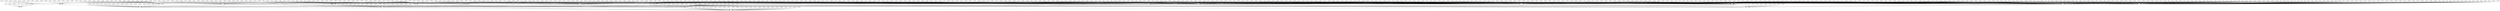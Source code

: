 digraph G {
	B_1 -> A_1;
	B_2 -> A_1;
	B_3 -> A_1;
	B_4 -> A_1;
	C_1 -> B_1;
	C_2 -> B_1;
	C_3 -> A_1;
	C_4 -> B_1;
	C_4 -> B_2;
	C_5 -> B_1;
	C_5 -> B_3;
	C_6 -> B_3;
	C_7 -> B_2;
	C_7 -> B_3;
	C_8 -> B_1;
	C_9 -> B_2;
	C_10 -> B_1;
	C_10 -> B_4;
	C_11 -> B_2;
	C_11 -> B_4;
	C_12 -> A_1;
	C_14 -> A_1;
	C_15 -> A_1;
	C_16 -> B_3;
	C_17 -> B_3;
	C_18 -> B_3;
	C_18 -> B_4;
	C_19 -> B_4;
	C_19 -> A_2;
	C_20 -> A_2;
	C_22 -> A_2;
	C_23 -> A_2;
	D_1 -> C_1;
	D_2 -> C_1;
	D_2 -> C_2;
	D_3 -> B_1;
	D_4 -> B_2;
	D_4 -> C_2;
	D_5 -> B_2;
	D_6 -> C_1;
	D_6 -> C_2;
	D_7 -> B_1;
	D_7 -> C_3;
	D_8 -> B_1;
	D_9 -> C_1;
	D_9 -> C_5;
	D_10 -> C_5;
	D_11 -> C_2;
	D_11 -> C_5;
	D_12 -> B_3;
	D_13 -> B_3;
	D_13 -> C_3;
	D_14 -> C_2;
	D_15 -> C_1;
	D_15 -> C_8;
	D_16 -> C_2;
	D_16 -> C_8;
	D_17 -> C_2;
	D_18 -> C_1;
	D_18 -> C_8;
	D_19 -> C_2;
	D_19 -> C_8;
	D_20 -> C_1;
	D_20 -> C_4;
	D_21 -> C_2;
	D_21 -> C_4;
	D_22 -> B_2;
	D_22 -> C_3;
	D_23 -> C_1;
	D_23 -> C_10;
	D_24 -> C_2;
	D_24 -> C_10;
	D_25 -> B_4;
	D_25 -> C_3;
	D_26 -> C_2;
	D_26 -> C_4;
	D_27 -> C_2;
	D_27 -> C_5;
	D_28 -> C_5;
	D_29 -> C_4;
	D_29 -> C_5;
	D_30 -> C_2;
	D_30 -> C_8;
	D_31 -> C_4;
	D_31 -> C_8;
	D_32 -> C_2;
	D_32 -> C_8;
	D_33 -> C_4;
	D_33 -> C_8;
	D_34 -> C_4;
	D_35 -> C_2;
	D_35 -> C_10;
	D_36 -> C_4;
	D_36 -> C_10;
	D_37 -> B_2;
	D_38 -> B_2;
	D_39 -> B_1;
	D_39 -> C_12;
	D_40 -> B_2;
	D_40 -> C_12;
	D_41 -> A_1;
	D_42 -> B_1;
	D_43 -> B_1;
	D_44 -> B_1;
	D_44 -> C_14;
	D_45 -> B_2;
	D_45 -> C_14;
	D_46 -> B_1;
	D_46 -> C_15;
	D_47 -> B_2;
	D_47 -> C_15;
	D_48 -> B_2;
	D_49 -> B_1;
	D_50 -> C_5;
	D_51 -> C_5;
	D_52 -> C_5;
	D_52 -> C_8;
	D_53 -> B_3;
	D_53 -> C_8;
	D_54 -> C_5;
	D_54 -> C_8;
	D_55 -> C_8;
	D_56 -> C_5;
	D_57 -> C_5;
	D_57 -> C_10;
	D_58 -> C_8;
	D_58 -> C_10;
	D_59 -> B_3;
	D_60 -> A_1;
	D_61 -> B_3;
	D_62 -> B_3;
	D_63 -> A_1;
	D_64 -> C_8;
	D_65 -> C_8;
	D_65 -> C_10;
	D_66 -> C_10;
	D_67 -> B_4;
	D_68 -> B_4;
	D_69 -> A_1;
	D_70 -> B_4;
	D_71 -> B_2;
	D_72 -> B_2;
	D_72 -> B_3;
	D_72 -> B_4;
	D_73 -> B_3;
	D_74 -> B_3;
	D_75 -> B_3;
	D_76 -> B_4;
	D_77 -> B_4;
	D_78 -> B_4;
	D_79 -> B_4;
	D_80 -> B_2;
	D_81 -> B_2;
	D_82 -> B_3;
	D_82 -> C_12;
	D_83 -> B_4;
	D_83 -> C_12;
	D_84 -> B_3;
	D_84 -> C_14;
	D_85 -> B_4;
	D_85 -> C_14;
	D_86 -> B_3;
	D_86 -> C_15;
	D_87 -> B_4;
	D_87 -> C_15;
	E_1 -> C_1;
	E_2 -> C_1;
	E_2 -> C_2;
	E_3 -> C_1;
	E_4 -> C_1;
	E_4 -> C_2;
	E_5 -> C_2;
	E_6 -> C_2;
	E_7 -> A_1;
	E_8 -> C_1;
	E_8 -> C_2;
	E_9 -> C_1;
	E_9 -> C_2;
	E_10 -> C_1;
	E_10 -> C_2;
	E_11 -> C_1;
	E_12 -> C_1;
	E_13 -> C_1;
	E_13 -> C_2;
	E_13 -> C_4;
	E_14 -> C_2;
	E_14 -> C_4;
	E_15 -> C_2;
	E_16 -> C_4;
	E_17 -> C_4;
	E_18 -> C_1;
	E_18 -> C_5;
	E_19 -> C_1;
	E_19 -> C_5;
	E_20 -> C_5;
	E_20 -> C_6;
	E_21 -> C_1;
	E_21 -> C_2;
	E_21 -> C_5;
	E_22 -> C_5;
	E_23 -> C_5;
	E_24 -> C_2;
	E_24 -> C_5;
	E_25 -> C_6;
	E_26 -> C_5;
	E_27 -> C_2;
	E_27 -> C_5;
	E_27 -> C_7;
	E_28 -> C_6;
	E_28 -> C_7;
	E_29 -> C_7;
	E_30 -> C_7;
	E_31 -> C_1;
	E_31 -> C_2;
	E_32 -> C_2;
	E_33 -> C_1;
	E_33 -> C_8;
	E_34 -> C_1;
	E_34 -> C_2;
	E_34 -> C_8;
	E_35 -> C_8;
	E_36 -> C_1;
	E_36 -> C_2;
	E_37 -> C_1;
	E_37 -> C_2;
	E_38 -> B_2;
	E_38 -> C_2;
	E_39 -> C_1;
	E_39 -> C_8;
	E_40 -> C_1;
	E_40 -> C_2;
	E_40 -> C_8;
	E_41 -> C_1;
	E_41 -> C_2;
	E_41 -> C_8;
	E_42 -> B_2;
	E_42 -> C_2;
	E_42 -> C_8;
	E_43 -> C_1;
	E_43 -> C_2;
	E_44 -> C_1;
	E_44 -> C_2;
	E_45 -> C_2;
	E_46 -> C_1;
	E_46 -> C_8;
	E_47 -> C_1;
	E_47 -> C_2;
	E_47 -> C_8;
	E_48 -> C_8;
	E_49 -> C_1;
	E_49 -> C_4;
	E_50 -> C_1;
	E_50 -> C_2;
	E_50 -> C_4;
	E_51 -> C_4;
	E_52 -> C_2;
	E_52 -> C_4;
	E_52 -> C_9;
	E_53 -> C_9;
	E_54 -> C_1;
	E_54 -> C_10;
	E_55 -> C_1;
	E_55 -> C_2;
	E_55 -> C_10;
	E_56 -> C_10;
	E_57 -> C_2;
	E_57 -> C_10;
	E_57 -> C_11;
	E_58 -> C_11;
	E_59 -> C_1;
	E_59 -> C_2;
	E_60 -> C_1;
	E_60 -> C_2;
	E_60 -> C_5;
	E_61 -> C_1;
	E_61 -> C_5;
	E_62 -> C_1;
	E_62 -> C_2;
	E_62 -> C_5;
	E_63 -> C_2;
	E_64 -> C_1;
	E_64 -> C_2;
	E_64 -> C_8;
	E_65 -> C_1;
	E_65 -> C_2;
	E_65 -> C_8;
	E_66 -> C_8;
	E_67 -> C_1;
	E_67 -> C_2;
	E_67 -> C_8;
	E_68 -> C_1;
	E_68 -> C_2;
	E_68 -> C_8;
	E_69 -> C_1;
	E_69 -> C_2;
	E_70 -> C_1;
	E_70 -> C_2;
	E_70 -> C_8;
	E_71 -> C_1;
	E_71 -> C_2;
	E_71 -> C_8;
	E_72 -> C_1;
	E_72 -> C_2;
	E_73 -> C_1;
	E_73 -> C_2;
	E_73 -> C_8;
	E_74 -> C_1;
	E_74 -> C_2;
	E_74 -> C_8;
	E_75 -> C_1;
	E_75 -> C_2;
	E_76 -> C_2;
	E_77 -> C_1;
	E_77 -> C_2;
	E_77 -> C_8;
	E_78 -> C_2;
	E_78 -> C_8;
	E_79 -> C_1;
	E_79 -> C_2;
	E_79 -> C_8;
	E_80 -> C_1;
	E_80 -> C_2;
	E_81 -> C_1;
	E_81 -> C_2;
	E_81 -> C_8;
	E_82 -> C_1;
	E_82 -> C_2;
	E_82 -> C_8;
	E_83 -> C_1;
	E_83 -> C_2;
	E_83 -> C_4;
	E_84 -> C_1;
	E_84 -> C_2;
	E_84 -> C_4;
	E_85 -> C_1;
	E_85 -> C_2;
	E_85 -> C_10;
	E_86 -> C_1;
	E_86 -> C_2;
	E_86 -> C_10;
	E_87 -> C_2;
	E_88 -> C_2;
	E_89 -> C_1;
	E_89 -> C_3;
	E_90 -> C_2;
	E_90 -> C_3;
	E_91 -> C_1;
	E_92 -> C_2;
	E_93 -> C_5;
	E_94 -> C_3;
	E_94 -> C_5;
	E_95 -> C_5;
	E_96 -> C_8;
	E_97 -> C_3;
	E_97 -> C_8;
	E_98 -> C_8;
	E_99 -> C_2;
	E_100 -> C_2;
	E_100 -> C_3;
	E_101 -> C_2;
	E_102 -> C_8;
	E_103 -> C_3;
	E_103 -> C_8;
	E_104 -> C_8;
	E_105 -> C_4;
	E_106 -> C_3;
	E_106 -> C_4;
	E_107 -> C_4;
	E_108 -> C_10;
	E_109 -> C_3;
	E_109 -> C_10;
	E_110 -> C_10;
	E_111 -> C_1;
	E_111 -> C_12;
	E_112 -> C_12;
	E_113 -> C_2;
	E_113 -> C_12;
	E_114 -> C_3;
	E_114 -> C_12;
	E_115 -> B_1;
	E_116 -> A_1;
	E_117 -> C_1;
	E_118 -> C_2;
	E_119 -> C_1;
	E_120 -> C_2;
	E_121 -> C_1;
	E_122 -> C_2;
	E_123 -> C_1;
	E_124 -> C_2;
	E_125 -> C_2;
	E_126 -> C_1;
	E_127 -> C_3;
	E_128 -> C_1;
	E_128 -> C_14;
	E_129 -> C_2;
	E_129 -> C_14;
	E_130 -> C_3;
	E_130 -> C_14;
	E_131 -> C_1;
	E_131 -> C_15;
	E_132 -> C_2;
	E_132 -> C_15;
	E_133 -> C_3;
	E_133 -> C_15;
	E_134 -> C_1;
	E_135 -> C_2;
	E_136 -> C_1;
	E_137 -> C_2;
	E_138 -> B_1;
	E_139 -> C_1;
	E_139 -> C_2;
	E_139 -> C_4;
	E_140 -> C_1;
	E_140 -> C_2;
	E_140 -> C_5;
	E_141 -> C_2;
	E_141 -> C_5;
	E_142 -> C_1;
	E_142 -> C_5;
	E_143 -> C_5;
	E_144 -> C_2;
	E_144 -> C_5;
	E_145 -> C_5;
	E_146 -> C_2;
	E_146 -> C_5;
	E_147 -> C_1;
	E_147 -> C_4;
	E_147 -> C_5;
	E_148 -> C_4;
	E_148 -> C_5;
	E_149 -> C_2;
	E_149 -> C_4;
	E_149 -> C_5;
	E_150 -> C_1;
	E_150 -> C_2;
	E_150 -> C_8;
	E_151 -> C_1;
	E_151 -> C_4;
	E_151 -> C_8;
	E_152 -> C_2;
	E_152 -> C_4;
	E_153 -> C_1;
	E_153 -> C_2;
	E_153 -> C_8;
	E_154 -> C_2;
	E_154 -> C_8;
	E_155 -> C_1;
	E_155 -> C_4;
	E_155 -> C_8;
	E_156 -> C_2;
	E_156 -> C_4;
	E_156 -> C_8;
	E_157 -> C_2;
	E_158 -> C_2;
	E_158 -> C_4;
	E_159 -> C_1;
	E_159 -> C_2;
	E_159 -> C_8;
	E_160 -> C_1;
	E_160 -> C_4;
	E_160 -> C_8;
	E_161 -> C_2;
	E_161 -> C_8;
	E_162 -> C_2;
	E_162 -> C_4;
	E_162 -> C_8;
	E_163 -> C_1;
	E_163 -> C_2;
	E_163 -> C_8;
	E_164 -> C_1;
	E_164 -> C_4;
	E_164 -> C_8;
	E_165 -> C_1;
	E_165 -> C_4;
	E_166 -> C_2;
	E_166 -> C_4;
	E_167 -> C_1;
	E_167 -> C_2;
	E_167 -> C_10;
	E_168 -> C_2;
	E_168 -> C_10;
	E_169 -> C_1;
	E_169 -> C_4;
	E_169 -> C_10;
	E_170 -> C_2;
	E_170 -> C_4;
	E_170 -> C_10;
	E_171 -> C_2;
	E_172 -> C_2;
	E_173 -> C_2;
	E_173 -> C_12;
	E_174 -> C_4;
	E_174 -> C_12;
	E_175 -> A_1;
	E_176 -> B_2;
	E_177 -> C_2;
	E_178 -> C_4;
	E_179 -> C_2;
	E_180 -> C_4;
	E_181 -> C_2;
	E_182 -> C_4;
	E_183 -> C_2;
	E_184 -> C_4;
	E_185 -> C_2;
	E_185 -> C_14;
	E_186 -> C_4;
	E_186 -> C_14;
	E_187 -> C_2;
	E_187 -> C_15;
	E_188 -> C_4;
	E_188 -> C_15;
	E_189 -> C_2;
	E_190 -> C_4;
	E_191 -> C_2;
	E_192 -> C_4;
	E_193 -> C_4;
	E_194 -> B_2;
	E_195 -> C_4;
	E_196 -> C_4;
	E_197 -> C_4;
	E_198 -> C_4;
	E_199 -> C_1;
	E_199 -> C_5;
	E_200 -> C_1;
	E_200 -> C_5;
	E_201 -> C_5;
	E_202 -> C_5;
	E_203 -> C_1;
	E_203 -> C_5;
	E_203 -> C_8;
	E_204 -> C_5;
	E_205 -> C_5;
	E_205 -> C_8;
	E_206 -> C_2;
	E_206 -> C_5;
	E_207 -> C_2;
	E_207 -> C_5;
	E_208 -> C_2;
	E_208 -> C_5;
	E_208 -> C_8;
	E_209 -> C_2;
	E_209 -> C_5;
	E_210 -> C_1;
	E_210 -> C_5;
	E_210 -> C_8;
	E_211 -> C_2;
	E_211 -> C_5;
	E_211 -> C_8;
	E_212 -> B_3;
	E_212 -> C_2;
	E_212 -> C_8;
	E_213 -> C_1;
	E_213 -> C_5;
	E_213 -> C_8;
	E_214 -> C_1;
	E_214 -> C_8;
	E_215 -> C_1;
	E_215 -> C_5;
	E_216 -> C_1;
	E_216 -> C_5;
	E_216 -> C_8;
	E_217 -> C_1;
	E_217 -> C_8;
	E_218 -> C_2;
	E_218 -> C_5;
	E_219 -> C_2;
	E_219 -> C_8;
	E_220 -> C_1;
	E_220 -> C_5;
	E_220 -> C_8;
	E_221 -> C_2;
	E_221 -> C_5;
	E_221 -> C_8;
	E_222 -> C_1;
	E_222 -> C_8;
	E_223 -> C_2;
	E_223 -> C_8;
	E_224 -> C_2;
	E_224 -> C_5;
	E_225 -> C_1;
	E_225 -> C_5;
	E_226 -> C_2;
	E_226 -> C_5;
	E_227 -> C_2;
	E_227 -> C_4;
	E_227 -> C_5;
	E_228 -> C_2;
	E_228 -> C_4;
	E_228 -> C_8;
	E_229 -> C_1;
	E_229 -> C_5;
	E_229 -> C_10;
	E_230 -> C_1;
	E_230 -> C_8;
	E_230 -> C_10;
	E_231 -> C_2;
	E_231 -> C_5;
	E_231 -> C_10;
	E_232 -> C_2;
	E_232 -> C_8;
	E_232 -> C_10;
	E_233 -> C_5;
	E_234 -> C_5;
	E_235 -> C_5;
	E_236 -> C_5;
	E_237 -> C_6;
	E_237 -> C_8;
	E_238 -> C_5;
	E_238 -> C_8;
	E_239 -> C_5;
	E_239 -> C_8;
	E_240 -> C_5;
	E_240 -> C_8;
	E_241 -> C_5;
	E_242 -> C_5;
	E_243 -> C_5;
	E_244 -> C_5;
	E_245 -> C_5;
	E_246 -> C_5;
	E_247 -> C_4;
	E_247 -> C_5;
	E_248 -> C_5;
	E_248 -> C_10;
	E_249 -> C_5;
	E_249 -> C_10;
	E_250 -> C_6;
	E_251 -> C_6;
	E_252 -> B_1;
	E_253 -> A_1;
	E_254 -> C_5;
	E_255 -> C_6;
	E_256 -> C_5;
	E_257 -> C_6;
	E_258 -> C_5;
	E_259 -> B_3;
	E_260 -> B_3;
	E_261 -> C_6;
	E_262 -> A_1;
	E_263 -> C_4;
	E_263 -> C_5;
	E_264 -> C_4;
	E_264 -> C_5;
	E_265 -> C_4;
	E_265 -> C_5;
	E_265 -> C_8;
	E_266 -> C_4;
	E_266 -> C_7;
	E_266 -> C_8;
	E_267 -> C_2;
	E_267 -> C_4;
	E_267 -> C_8;
	E_268 -> C_2;
	E_268 -> C_5;
	E_268 -> C_8;
	E_269 -> C_4;
	E_269 -> C_5;
	E_269 -> C_8;
	E_270 -> C_2;
	E_270 -> C_8;
	E_271 -> C_4;
	E_271 -> C_8;
	E_272 -> C_2;
	E_272 -> C_5;
	E_273 -> C_4;
	E_273 -> C_5;
	E_274 -> C_4;
	E_274 -> C_5;
	E_275 -> C_4;
	E_275 -> C_8;
	E_276 -> C_9;
	E_277 -> C_9;
	E_278 -> C_2;
	E_278 -> C_5;
	E_278 -> C_10;
	E_279 -> C_2;
	E_279 -> C_8;
	E_279 -> C_10;
	E_280 -> C_4;
	E_280 -> C_5;
	E_280 -> C_10;
	E_281 -> C_4;
	E_281 -> C_8;
	E_281 -> C_10;
	E_282 -> C_11;
	E_283 -> C_11;
	E_284 -> C_6;
	E_285 -> B_2;
	E_286 -> C_7;
	E_287 -> C_7;
	E_288 -> C_7;
	E_289 -> C_7;
	E_290 -> C_7;
	E_291 -> C_7;
	E_292 -> C_7;
	E_293 -> C_1;
	E_293 -> C_8;
	E_294 -> C_1;
	E_294 -> C_8;
	E_295 -> C_1;
	E_295 -> C_8;
	E_296 -> C_8;
	E_297 -> C_1;
	E_297 -> C_8;
	E_298 -> C_1;
	E_298 -> C_8;
	E_299 -> C_1;
	E_299 -> C_8;
	E_300 -> C_2;
	E_301 -> C_1;
	E_301 -> C_8;
	E_302 -> C_2;
	E_302 -> C_8;
	E_303 -> C_1;
	E_303 -> C_8;
	E_304 -> C_1;
	E_304 -> C_8;
	E_304 -> C_10;
	E_305 -> C_1;
	E_305 -> C_8;
	E_305 -> C_10;
	E_306 -> C_8;
	E_307 -> B_1;
	E_308 -> C_8;
	E_309 -> C_2;
	E_310 -> C_2;
	E_310 -> C_5;
	E_310 -> C_8;
	E_311 -> C_5;
	E_312 -> C_5;
	E_313 -> C_5;
	E_314 -> B_2;
	E_315 -> B_2;
	E_316 -> C_7;
	E_317 -> C_7;
	E_318 -> C_7;
	E_319 -> C_7;
	E_320 -> C_8;
	E_321 -> C_8;
	E_322 -> C_8;
	E_323 -> C_8;
	E_324 -> C_2;
	E_325 -> C_2;
	E_326 -> B_1;
	E_327 -> A_1;
	E_328 -> C_4;
	E_329 -> C_9;
	E_330 -> C_9;
	E_331 -> C_2;
	E_331 -> C_10;
	E_332 -> C_2;
	E_332 -> C_4;
	E_332 -> C_10;
	E_333 -> C_4;
	E_333 -> C_10;
	E_334 -> C_11;
	E_335 -> C_11;
	E_336 -> A_1;
	E_337 -> B_2;
	E_338 -> C_9;
	E_339 -> C_9;
	E_340 -> C_1;
	E_340 -> C_8;
	E_341 -> C_2;
	E_341 -> C_8;
	E_342 -> C_1;
	E_342 -> C_8;
	E_342 -> C_10;
	E_343 -> C_2;
	E_343 -> C_8;
	E_343 -> C_10;
	E_344 -> C_1;
	E_344 -> C_10;
	E_345 -> C_10;
	E_346 -> C_2;
	E_346 -> C_8;
	E_346 -> C_10;
	E_347 -> C_2;
	E_347 -> C_10;
	E_348 -> C_11;
	E_349 -> C_11;
	E_350 -> C_10;
	E_351 -> B_4;
	E_352 -> C_4;
	E_352 -> C_8;
	E_353 -> C_4;
	E_353 -> C_8;
	E_353 -> C_10;
	E_354 -> C_4;
	E_354 -> C_10;
	E_354 -> C_11;
	E_355 -> C_11;
	E_356 -> C_10;
	E_357 -> B_4;
	E_358 -> C_4;
	E_359 -> B_2;
	E_360 -> C_4;
	E_360 -> C_5;
	E_360 -> C_10;
	E_361 -> B_2;
	E_361 -> B_4;
	E_361 -> C_6;
	E_362 -> C_5;
	E_363 -> C_6;
	E_364 -> C_11;
	E_365 -> C_9;
	E_366 -> C_7;
	E_366 -> C_9;
	E_366 -> C_11;
	E_367 -> C_7;
	E_368 -> B_1;
	E_369 -> A_1;
	E_370 -> A_1;
	E_371 -> B_2;
	E_372 -> C_5;
	E_373 -> C_6;
	E_374 -> C_7;
	E_375 -> C_5;
	E_376 -> C_6;
	E_377 -> C_7;
	E_378 -> C_2;
	E_379 -> C_2;
	E_379 -> C_8;
	E_379 -> C_10;
	E_380 -> C_10;
	E_381 -> C_8;
	E_382 -> C_8;
	E_383 -> C_4;
	E_384 -> C_4;
	E_384 -> C_8;
	E_385 -> B_2;
	E_386 -> C_11;
	E_387 -> C_11;
	E_388 -> B_2;
	E_389 -> C_2;
	E_390 -> C_2;
	E_391 -> C_8;
	E_392 -> C_8;
	E_393 -> C_8;
	E_394 -> C_8;
	E_395 -> C_10;
	E_396 -> C_10;
	E_397 -> C_11;
	E_398 -> C_11;
	E_399 -> C_10;
	E_400 -> C_10;
	E_401 -> C_11;
	E_402 -> C_11;
	E_403 -> C_4;
	E_404 -> C_4;
	E_405 -> C_9;
	E_406 -> C_9;
	E_407 -> C_11;
	E_408 -> C_11;
	E_409 -> C_10;
	E_410 -> C_10;
	E_411 -> C_4;
	E_412 -> C_4;
	E_413 -> C_5;
	E_413 -> C_12;
	E_414 -> C_8;
	E_414 -> C_12;
	E_415 -> B_3;
	E_416 -> A_1;
	E_417 -> C_5;
	E_418 -> C_8;
	E_419 -> C_5;
	E_420 -> C_8;
	E_421 -> C_5;
	E_422 -> C_8;
	E_423 -> C_5;
	E_424 -> C_8;
	E_425 -> C_5;
	E_425 -> C_14;
	E_426 -> C_8;
	E_426 -> C_14;
	E_427 -> C_5;
	E_427 -> C_15;
	E_428 -> C_8;
	E_428 -> C_15;
	E_429 -> C_5;
	E_430 -> C_8;
	E_431 -> C_5;
	E_432 -> C_8;
	E_433 -> B_3;
	E_434 -> C_8;
	E_434 -> C_12;
	E_435 -> C_8;
	E_436 -> C_8;
	E_437 -> C_10;
	E_437 -> C_12;
	E_438 -> C_10;
	E_439 -> C_10;
	E_440 -> A_1;
	E_441 -> B_3;
	E_442 -> A_1;
	E_443 -> A_1;
	E_444 -> A_1;
	E_445 -> B_4;
	E_446 -> B_4;
	E_447 -> B_4;
	E_448 -> C_8;
	E_449 -> C_10;
	E_450 -> C_8;
	E_451 -> C_10;
	E_452 -> C_8;
	E_452 -> C_14;
	E_453 -> C_10;
	E_453 -> C_14;
	E_454 -> C_8;
	E_454 -> C_15;
	E_455 -> C_10;
	E_455 -> C_15;
	E_456 -> C_8;
	E_457 -> C_10;
	E_458 -> C_8;
	E_459 -> C_10;
	E_460 -> A_1;
	E_461 -> A_1;
	E_462 -> A_1;
	E_463 -> A_1;
	E_464 -> C_5;
	E_465 -> C_5;
	E_466 -> C_5;
	E_467 -> C_6;
	E_468 -> C_5;
	E_468 -> C_8;
	E_469 -> C_5;
	E_470 -> C_5;
	E_470 -> C_8;
	E_471 -> C_6;
	E_472 -> C_5;
	E_472 -> C_8;
	E_473 -> C_6;
	E_474 -> C_7;
	E_475 -> C_7;
	E_476 -> C_7;
	E_477 -> C_7;
	E_478 -> C_5;
	E_478 -> C_8;
	E_479 -> C_5;
	E_479 -> C_8;
	E_479 -> C_16;
	E_480 -> C_5;
	E_480 -> C_8;
	E_481 -> B_3;
	E_481 -> C_8;
	E_482 -> C_5;
	E_483 -> B_2;
	E_484 -> C_5;
	E_485 -> C_5;
	E_485 -> C_8;
	E_486 -> C_5;
	E_486 -> C_10;
	E_487 -> C_5;
	E_487 -> C_8;
	E_487 -> C_10;
	E_488 -> C_8;
	E_488 -> C_10;
	E_489 -> C_11;
	E_490 -> C_11;
	E_491 -> C_5;
	E_492 -> C_5;
	E_493 -> C_8;
	E_493 -> C_17;
	E_494 -> C_5;
	E_494 -> C_8;
	E_495 -> C_5;
	E_495 -> C_17;
	E_496 -> C_5;
	E_497 -> C_5;
	E_497 -> C_10;
	E_498 -> C_5;
	E_498 -> C_10;
	E_499 -> C_6;
	E_499 -> C_16;
	E_499 -> C_17;
	E_500 -> C_6;
	E_501 -> B_3;
	E_502 -> A_1;
	E_503 -> C_16;
	E_504 -> C_17;
	E_505 -> C_16;
	E_506 -> C_17;
	E_507 -> C_16;
	E_508 -> B_3;
	E_509 -> B_3;
	E_510 -> C_17;
	E_511 -> A_1;
	E_512 -> C_5;
	E_512 -> C_8;
	E_512 -> C_10;
	E_513 -> C_8;
	E_513 -> C_10;
	E_513 -> C_18;
	E_514 -> C_8;
	E_515 -> C_8;
	E_515 -> C_10;
	E_516 -> C_5;
	E_516 -> C_10;
	E_516 -> C_18;
	E_517 -> C_8;
	E_517 -> C_10;
	E_518 -> C_6;
	E_518 -> C_17;
	E_518 -> C_18;
	E_519 -> B_4;
	E_520 -> C_18;
	E_521 -> C_18;
	E_522 -> C_18;
	E_523 -> C_7;
	E_523 -> C_16;
	E_523 -> C_18;
	E_524 -> C_7;
	E_524 -> C_17;
	E_525 -> C_7;
	E_526 -> C_7;
	E_527 -> C_17;
	E_528 -> B_3;
	E_529 -> C_17;
	E_530 -> C_16;
	E_531 -> C_16;
	E_532 -> C_16;
	E_533 -> B_2;
	E_533 -> B_4;
	E_533 -> C_17;
	E_534 -> C_18;
	E_535 -> C_18;
	E_536 -> C_18;
	E_537 -> C_18;
	E_538 -> C_18;
	E_539 -> B_4;
	E_540 -> C_10;
	E_540 -> C_19;
	E_541 -> C_19;
	E_542 -> C_11;
	E_542 -> C_18;
	E_542 -> C_19;
	E_543 -> C_11;
	E_544 -> C_19;
	E_545 -> C_18;
	E_546 -> B_4;
	E_547 -> C_16;
	E_548 -> C_17;
	E_549 -> C_19;
	E_550 -> C_18;
	E_551 -> B_3;
	E_552 -> A_1;
	E_553 -> A_1;
	E_554 -> B_4;
	E_555 -> C_16;
	E_556 -> C_17;
	E_557 -> C_18;
	E_558 -> C_16;
	E_559 -> C_17;
	E_560 -> C_18;
	E_561 -> C_18;
	E_562 -> C_17;
	E_563 -> C_17;
	E_564 -> C_19;
	E_565 -> C_19;
	E_566 -> B_4;
	E_567 -> C_18;
	E_568 -> C_18;
	E_569 -> C_19;
	E_570 -> C_19;
	E_571 -> C_18;
	E_572 -> C_18;
	E_573 -> C_19;
	E_574 -> C_19;
	E_575 -> C_19;
	E_576 -> C_18;
	E_577 -> C_18;
	E_578 -> A_2;
	E_579 -> C_12;
	E_580 -> C_12;
	E_581 -> C_12;
	E_582 -> C_12;
	E_582 -> C_14;
	E_583 -> C_12;
	E_583 -> C_15;
	E_584 -> C_14;
	E_584 -> B_5;
	E_585 -> C_14;
	E_585 -> C_15;
	E_586 -> C_15;
	E_588 -> A_2;
	E_588 -> B_5;
	E_590 -> A_2;
	E_595 -> A_2;
	E_587 -> B_5;
	E_589 -> B_5;
	E_591 -> B_5;
	E_592 -> B_5;
	E_593 -> B_5;
	E_594 -> B_5;
}
